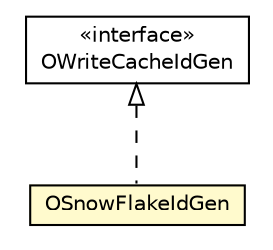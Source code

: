 #!/usr/local/bin/dot
#
# Class diagram 
# Generated by UMLGraph version R5_6-24-gf6e263 (http://www.umlgraph.org/)
#

digraph G {
	edge [fontname="Helvetica",fontsize=10,labelfontname="Helvetica",labelfontsize=10];
	node [fontname="Helvetica",fontsize=10,shape=plaintext];
	nodesep=0.25;
	ranksep=0.5;
	// com.orientechnologies.orient.core.storage.cache.OSnowFlakeIdGen
	c3961816 [label=<<table title="com.orientechnologies.orient.core.storage.cache.OSnowFlakeIdGen" border="0" cellborder="1" cellspacing="0" cellpadding="2" port="p" bgcolor="lemonChiffon" href="./OSnowFlakeIdGen.html">
		<tr><td><table border="0" cellspacing="0" cellpadding="1">
<tr><td align="center" balign="center"> OSnowFlakeIdGen </td></tr>
		</table></td></tr>
		</table>>, URL="./OSnowFlakeIdGen.html", fontname="Helvetica", fontcolor="black", fontsize=10.0];
	// com.orientechnologies.orient.core.storage.cache.OWriteCacheIdGen
	c3961818 [label=<<table title="com.orientechnologies.orient.core.storage.cache.OWriteCacheIdGen" border="0" cellborder="1" cellspacing="0" cellpadding="2" port="p" href="./OWriteCacheIdGen.html">
		<tr><td><table border="0" cellspacing="0" cellpadding="1">
<tr><td align="center" balign="center"> &#171;interface&#187; </td></tr>
<tr><td align="center" balign="center"> OWriteCacheIdGen </td></tr>
		</table></td></tr>
		</table>>, URL="./OWriteCacheIdGen.html", fontname="Helvetica", fontcolor="black", fontsize=10.0];
	//com.orientechnologies.orient.core.storage.cache.OSnowFlakeIdGen implements com.orientechnologies.orient.core.storage.cache.OWriteCacheIdGen
	c3961818:p -> c3961816:p [dir=back,arrowtail=empty,style=dashed];
}

